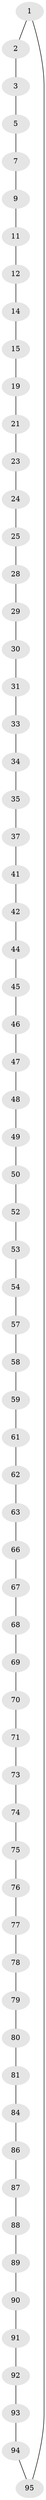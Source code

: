 // original degree distribution, {2: 1.0}
// Generated by graph-tools (version 1.1) at 2025/19/03/04/25 18:19:59]
// undirected, 67 vertices, 67 edges
graph export_dot {
graph [start="1"]
  node [color=gray90,style=filled];
  1;
  2;
  3 [super="+4"];
  5 [super="+6"];
  7 [super="+8"];
  9 [super="+10"];
  11;
  12 [super="+13"];
  14;
  15 [super="+16"];
  19 [super="+20"];
  21 [super="+22"];
  23;
  24;
  25 [super="+26"];
  28;
  29;
  30;
  31 [super="+32"];
  33;
  34;
  35 [super="+36"];
  37 [super="+38"];
  41;
  42 [super="+43"];
  44;
  45;
  46;
  47;
  48;
  49;
  50 [super="+51"];
  52;
  53;
  54 [super="+55"];
  57;
  58;
  59 [super="+60"];
  61;
  62;
  63 [super="+64"];
  66;
  67;
  68;
  69;
  70;
  71 [super="+72"];
  73;
  74;
  75;
  76;
  77;
  78;
  79;
  80;
  81 [super="+82"];
  84 [super="+85"];
  86;
  87;
  88;
  89;
  90;
  91;
  92;
  93;
  94;
  95 [super="+96"];
  1 -- 2;
  1 -- 95;
  2 -- 3;
  3 -- 5;
  5 -- 7;
  7 -- 9;
  9 -- 11;
  11 -- 12;
  12 -- 14;
  14 -- 15;
  15 -- 19;
  19 -- 21;
  21 -- 23;
  23 -- 24;
  24 -- 25;
  25 -- 28;
  28 -- 29;
  29 -- 30;
  30 -- 31;
  31 -- 33;
  33 -- 34;
  34 -- 35;
  35 -- 37;
  37 -- 41;
  41 -- 42;
  42 -- 44;
  44 -- 45;
  45 -- 46;
  46 -- 47;
  47 -- 48;
  48 -- 49;
  49 -- 50;
  50 -- 52;
  52 -- 53;
  53 -- 54;
  54 -- 57;
  57 -- 58;
  58 -- 59;
  59 -- 61;
  61 -- 62;
  62 -- 63;
  63 -- 66;
  66 -- 67;
  67 -- 68;
  68 -- 69;
  69 -- 70;
  70 -- 71;
  71 -- 73;
  73 -- 74;
  74 -- 75;
  75 -- 76;
  76 -- 77;
  77 -- 78;
  78 -- 79;
  79 -- 80;
  80 -- 81;
  81 -- 84;
  84 -- 86;
  86 -- 87;
  87 -- 88;
  88 -- 89;
  89 -- 90;
  90 -- 91;
  91 -- 92;
  92 -- 93;
  93 -- 94;
  94 -- 95;
}
